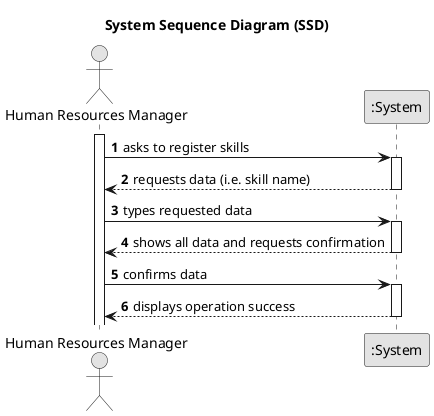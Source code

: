 @startuml
skinparam monochrome true
skinparam packageStyle rectangle
skinparam shadowing false

title System Sequence Diagram (SSD)

autonumber

actor "Human Resources Manager" as Employee
participant ":System" as System

activate Employee

    Employee -> System : asks to register skills
    activate System

        System --> Employee : requests data (i.e. skill name)
    deactivate System

    Employee -> System : types requested data
    activate System

'        System --> Employee : shows skill category list and asks to select one
'    deactivate System
'
'    Employee -> System : selects a skill category
'    activate System

        System --> Employee : shows all data and requests confirmation
    deactivate System

    Employee -> System : confirms data
    activate System

        System --> Employee : displays operation success
    deactivate System

@enduml